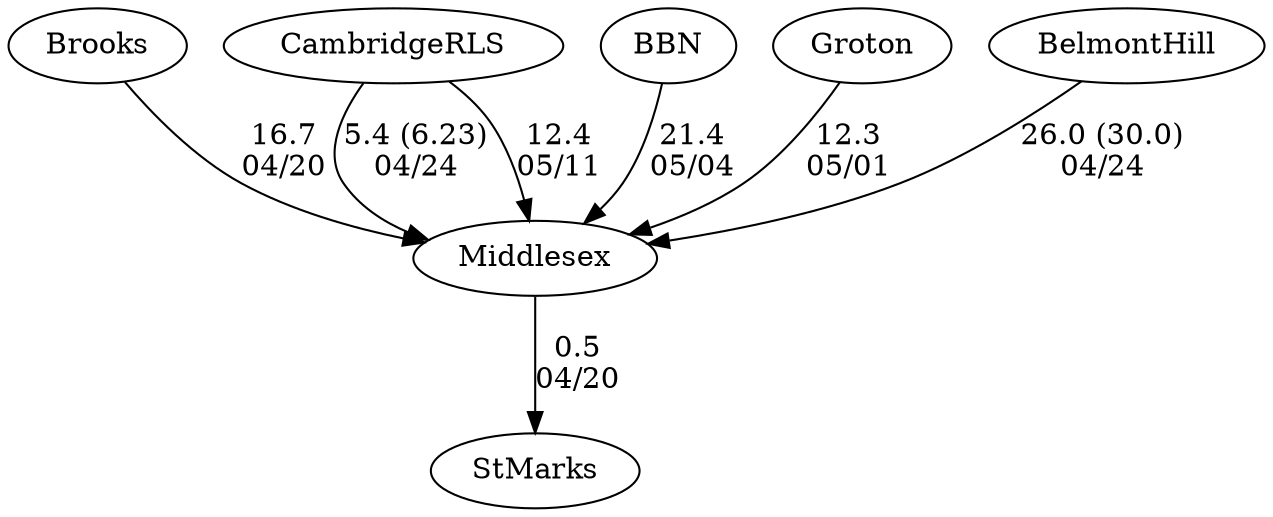 digraph boys2foursMiddlesex {Brooks [URL="boys2foursMiddlesexBrooks.html"];StMarks [URL="boys2foursMiddlesexStMarks.html"];CambridgeRLS [URL="boys2foursMiddlesexCambridgeRLS.html"];Middlesex [URL="boys2foursMiddlesexMiddlesex.html"];BBN [URL="boys2foursMiddlesexBBN.html"];Groton [URL="boys2foursMiddlesexGroton.html"];BelmontHill [URL="boys2foursMiddlesexBelmontHill.html"];Groton -> Middlesex[label="12.3
05/01", weight="88", tooltip="NEIRA Boys Fours,Groton vs. Middlesex			
Distance: 1500m Conditions: Great racing conditions for all races. Flat water, no wind and little current. Comments: Thank you to Groton for a great afternoon of racing. Well rowed by all crews!
None", URL="https://www.row2k.com/results/resultspage.cfm?UID=D6A6DD149CC032FE3C0A5DADE25EF871&cat=1", random="random"]; 
Brooks -> Middlesex[label="16.7
04/20", weight="84", tooltip="NEIRA Boys & Girls Fours,St. Marks, Brooks and Middlesex			
Distance: 1500m Conditions: Partly cloudy, with variable winds switching from cross-wind to cross-tail 8-12mph. Quite calm for 4th boat races, picked up during 1V and 2V races. Comments: Times for G3 weren't started until about 650m in, so we got margins only.
None", URL="https://www.row2k.com/results/resultspage.cfm?UID=1212EB177D795078E02FE5D2820D6C1B&cat=5", random="random"]; 
Middlesex -> StMarks[label="0.5
04/20", weight="100", tooltip="NEIRA Boys & Girls Fours,St. Marks, Brooks and Middlesex			
Distance: 1500m Conditions: Partly cloudy, with variable winds switching from cross-wind to cross-tail 8-12mph. Quite calm for 4th boat races, picked up during 1V and 2V races. Comments: Times for G3 weren't started until about 650m in, so we got margins only.
None", URL="https://www.row2k.com/results/resultspage.cfm?UID=1212EB177D795078E02FE5D2820D6C1B&cat=5", random="random"]; 
BelmontHill -> Middlesex[label="26.0 (30.0)
04/24", weight="74", tooltip="NEIRA Boys Fours,Belmont Hill, Middlesex, CRLS			
Distance: 1300 Conditions: Good water with swirling winds -- sometimes cross-head, sometimes cross-tail, sometimes straight cross, varying race-to-race. Comments: The 3V4 race was action-packed: MX caught an over-the-head, boat-stopping crab just over a minute into the race, while the 3-seat of the BHS crew had his oar pop out of his oarlock not once but twice during the race; these incidents caused stoppages of significant duration for both crews. An oarsman in the CRLS 1V4 tested positive for Covid prior to the race and the crew was thus unable to compete today.
Thanks to Middlesex and CRLS for a great day of racing on the Charles!
None", URL="https://www.row2k.com/results/resultspage.cfm?UID=95B6D80715F8274903E678063EA5058A&cat=1", random="random"]; 
CambridgeRLS -> Middlesex[label="5.4 (6.23)
04/24", weight="95", tooltip="NEIRA Boys Fours,Belmont Hill, Middlesex, CRLS			
Distance: 1300 Conditions: Good water with swirling winds -- sometimes cross-head, sometimes cross-tail, sometimes straight cross, varying race-to-race. Comments: The 3V4 race was action-packed: MX caught an over-the-head, boat-stopping crab just over a minute into the race, while the 3-seat of the BHS crew had his oar pop out of his oarlock not once but twice during the race; these incidents caused stoppages of significant duration for both crews. An oarsman in the CRLS 1V4 tested positive for Covid prior to the race and the crew was thus unable to compete today.
Thanks to Middlesex and CRLS for a great day of racing on the Charles!
None", URL="https://www.row2k.com/results/resultspage.cfm?UID=95B6D80715F8274903E678063EA5058A&cat=1", random="random"]; 
CambridgeRLS -> Middlesex[label="12.4
05/11", weight="88", tooltip="NEIRA Boys & Girls Fours,Middlesex vs. Cambridge Rindge and Latin School			
Distance: 1500m Conditions: Variable headwind. Strongest during the Girls and Boys 2nd boat races. Water was mostly flat in the middle third of the course, with more chop in the first and last 500m. Again strongest during the 2nd boat races. Comments: Good job by the coxswains and the aligner working with some tricky wind at the starting line. Race order G4-B4-G3-B3-G2-B2-G1-B1. Finish order in the G3 race confirmed by camera at the finish line. Well rowed by all crews. Thank you CRLS for joining us for a great afternoon of racing!
None", URL="https://www.row2k.com/results/resultspage.cfm?UID=61A86E8629F7DAFB0E0306631556FC20&cat=5", random="random"]; 
BBN -> Middlesex[label="21.4
05/04", weight="79", tooltip="NEIRA Boys Fours,Middlesex vs. BB&N			
Distance: 1500m Conditions: Variable light headwind with flat water. Comments: Thank you BB&N for a good afternoon of racing!
None", URL="https://www.row2k.com/results/resultspage.cfm?UID=C38D2219403C5AD1A2866DA2111E888A&cat=1", random="random"]}